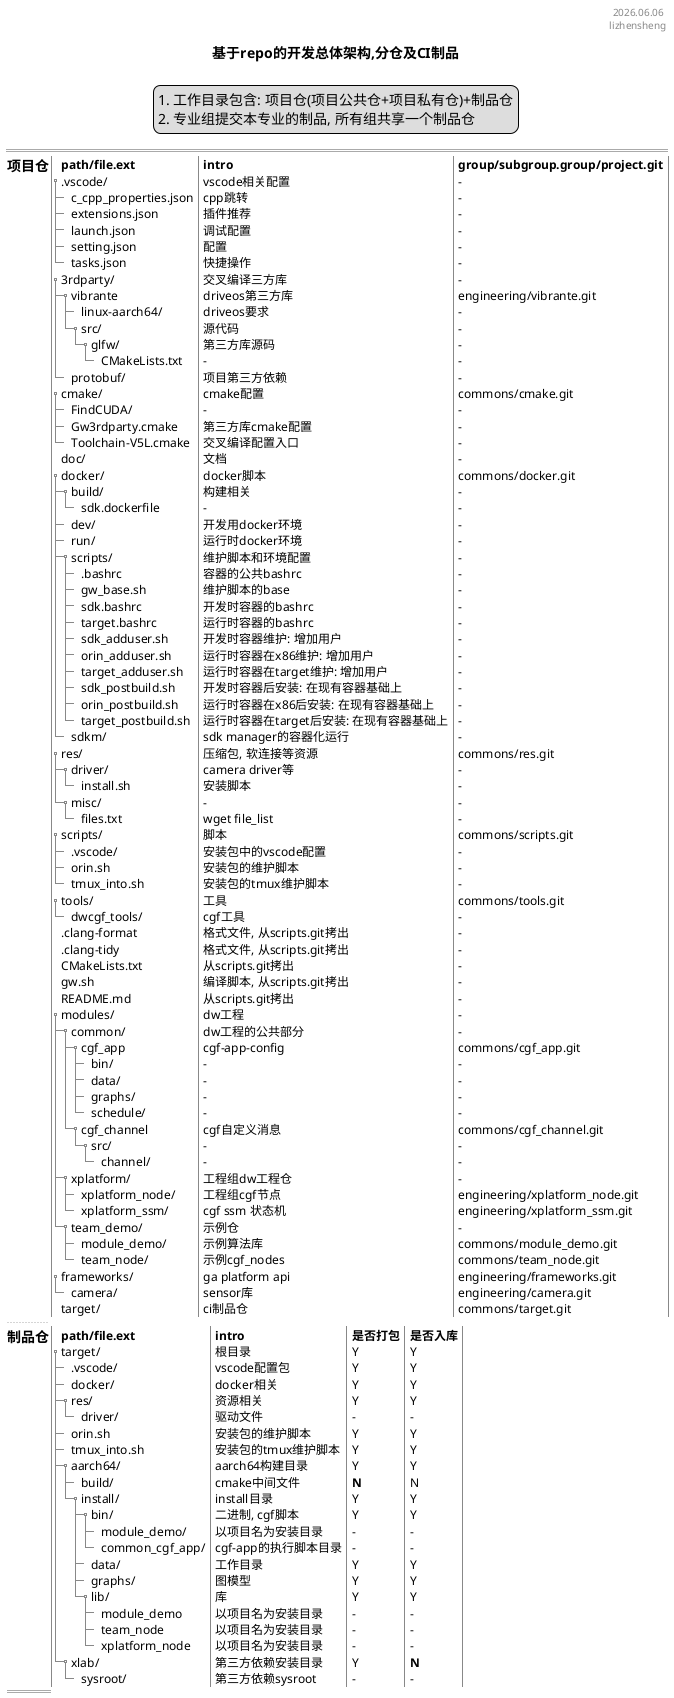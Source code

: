@startsalt arch-repo
title 基于repo的开发总体架构,分仓及CI制品
skinparam monochrome false
header %date("yyyy.MM.dd") \n lizhensheng
legend top
1. 工作目录包含: 项目仓(项目公共仓+项目私有仓)+制品仓
2. 专业组提交本专业的制品, 所有组共享一个制品仓
endlegend
{
==
{
== 项目仓 |
{T!
+ **path/file.ext**            | **intro**          | **group/subgroup.group/project.git**
+ .vscode/           | vscode相关配置  | -
++ c_cpp_properties.json | cpp跳转      | -
++ extensions.json       | 插件推荐     | -
++ launch.json           | 调试配置     | -
++ setting.json          | 配置         | -
++ tasks.json            | 快捷操作     | -
+ 3rdparty/          | 交叉编译三方库    | -
++ vibrante          | driveos第三方库   | engineering/vibrante.git
+++ linux-aarch64/    | driveos要求       | -
+++ src/              | 源代码            | -
++++ glfw/            | 第三方库源码      | -
+++++ CMakeLists.txt | - | -
++ protobuf/         | 项目第三方依赖     | -
+ cmake/             | cmake配置         | commons/cmake.git
++ FindCUDA/         | - | -
++ Gw3rdparty.cmake  | 第三方库cmake配置  | -
++ Toolchain-V5L.cmake | 交叉编译配置入口 | -
+ doc/               | 文档              | -
+ docker/            | docker脚本        | commons/docker.git
++ build/            | 构建相关          | -
+++ sdk.dockerfile  | - | -
++ dev/              | 开发用docker环境   | -
++ run/              | 运行时docker环境   | -
++ scripts/          | 维护脚本和环境配置  | -
+++ .bashrc         | 容器的公共bashrc       | -
+++ gw_base.sh      | 维护脚本的base     | -
+++ sdk.bashrc      | 开发时容器的bashrc  | -
+++ target.bashrc   | 运行时容器的bashrc   | -
+++ sdk_adduser.sh | 开发时容器维护: 增加用户 | -
+++ orin_adduser.sh | 运行时容器在x86维护: 增加用户 | -
+++ target_adduser.sh | 运行时容器在target维护: 增加用户 | -
+++ sdk_postbuild.sh | 开发时容器后安装: 在现有容器基础上 | -
+++ orin_postbuild.sh |  运行时容器在x86后安装: 在现有容器基础上 | -
+++ target_postbuild.sh | 运行时容器在target后安装: 在现有容器基础上 | -
++ sdkm/              | sdk manager的容器化运行 | -
+res/                 | 压缩包, 软连接等资源    | commons/res.git
++ driver/            | camera driver等        | -
+++ install.sh        | 安装脚本                | -
++ misc/              | - | -
+++ files.txt         | wget file_list        | -
+ scripts/            | 脚本                    | commons/scripts.git
++ .vscode/           | 安装包中的vscode配置     | -
++ orin.sh            | 安装包的维护脚本        | -
++ tmux_into.sh       | 安装包的tmux维护脚本    | -
+ tools/              | 工具                    | commons/tools.git
++ dwcgf_tools/       | cgf工具                 | -
+ .clang-format       | 格式文件, 从scripts.git拷出 | -
+ .clang-tidy         | 格式文件, 从scripts.git拷出 | -
+ CMakeLists.txt      | 从scripts.git拷出          | -
+ gw.sh              | 编译脚本, 从scripts.git拷出 | -
+ README.md           | 从scripts.git拷出          | -
' 项目公共
+ modules/           | dw工程        | -
++ common/           | dw工程的公共部分   | -
+++ cgf_app           | cgf-app-config   | commons/cgf_app.git
++++ bin/             | - | -
++++ data/            | - | -
++++ graphs/          | - | -
++++ schedule/        | - | -
+++ cgf_channel       | cgf自定义消息 | commons/cgf_channel.git
++++ src/             | - | -
+++++ channel/        | - | -
' 项目私有
++ xplatform/        | 工程组dw工程仓    | -
+++ xplatform_node/       | 工程组cgf节点      | engineering/xplatform_node.git
+++ xplatform_ssm/        | cgf ssm 状态机     | engineering/xplatform_ssm.git
' demo项目
++ team_demo/        | 示例仓           | -
+++ module_demo/     | 示例算法库        | commons/module_demo.git
+++ team_node/        | 示例cgf_nodes    | commons/team_node.git
' platform
+ frameworks/           | ga platform api   | engineering/frameworks.git
++ camera/           | sensor库         | engineering/camera.git
' artifacts
+ target/            | ci制品仓          | commons/target.git
}
..
== 制品仓 |
{T!
+ **path/file.ext**            | **intro**          | **是否打包** | **是否入库**
+ target/           | 根目录        | Y | Y
++ .vscode/         | vscode配置包  | Y | Y
++ docker/          | docker相关    | Y | Y
++ res/             | 资源相关       | Y | Y
+++ driver/         | 驱动文件       | - | -
++ orin.sh            | 安装包的维护脚本        | Y | Y
++ tmux_into.sh       | 安装包的tmux维护脚本    | Y | Y
' 项目
++ aarch64/         | aarch64构建目录 | Y       | Y
+++ build/          | cmake中间文件 | **N**     | N
+++ install/        | install目录   | Y         | Y
++++ bin/           | 二进制, cgf脚本 | Y  | Y
+++++ module_demo/  | 以项目名为安装目录 | -  | -
+++++ common_cgf_app/  | cgf-app的执行脚本目录 | - | -
++++ data/          | 工作目录       | Y | Y
++++ graphs/        | 图模型           | Y | Y
++++ lib/           | 库                | Y | Y
+++++ module_demo   | 以项目名为安装目录 | - | -
+++++ team_node   | 以项目名为安装目录 | - | -
+++++ xplatform_node   | 以项目名为安装目录 | - | -
++ xlab/               | 第三方依赖安装目录 | Y | **N**
+++ sysroot/           | 第三方依赖sysroot  | - | -
}

==
}
}

@endsalt